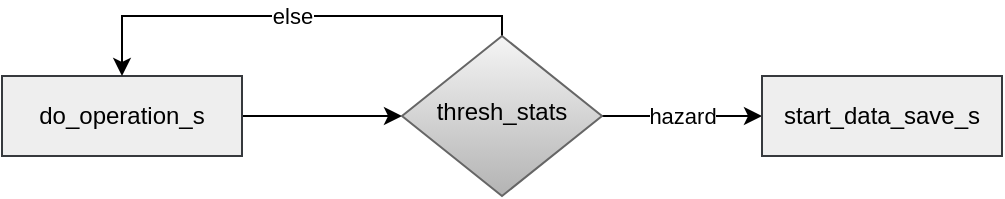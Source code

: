 <mxfile version="13.6.2" type="device"><diagram id="17C6e81rfE94AVIdjTwm" name="Page-1"><mxGraphModel dx="918" dy="678" grid="1" gridSize="10" guides="1" tooltips="1" connect="1" arrows="1" fold="1" page="1" pageScale="1" pageWidth="827" pageHeight="1169" math="0" shadow="0"><root><mxCell id="0"/><mxCell id="1" parent="0"/><mxCell id="Zk45gk7m8Pc_TiMyJNc5-6" style="edgeStyle=orthogonalEdgeStyle;rounded=0;orthogonalLoop=1;jettySize=auto;html=1;exitX=1;exitY=0.5;exitDx=0;exitDy=0;entryX=0;entryY=0.5;entryDx=0;entryDy=0;" edge="1" parent="1" source="Zk45gk7m8Pc_TiMyJNc5-1" target="Zk45gk7m8Pc_TiMyJNc5-4"><mxGeometry relative="1" as="geometry"/></mxCell><mxCell id="Zk45gk7m8Pc_TiMyJNc5-1" value="do_operation_s" style="rounded=0;whiteSpace=wrap;html=1;fontSize=12;glass=0;strokeWidth=1;shadow=0;fillColor=#eeeeee;strokeColor=#36393d;" vertex="1" parent="1"><mxGeometry x="200" y="230" width="120" height="40" as="geometry"/></mxCell><mxCell id="Zk45gk7m8Pc_TiMyJNc5-2" value="else" style="edgeStyle=orthogonalEdgeStyle;rounded=0;orthogonalLoop=1;jettySize=auto;html=1;exitX=0.5;exitY=0;exitDx=0;exitDy=0;" edge="1" parent="1" source="Zk45gk7m8Pc_TiMyJNc5-4"><mxGeometry relative="1" as="geometry"><Array as="points"><mxPoint x="450" y="200"/><mxPoint x="260" y="200"/></Array><mxPoint x="260" y="230" as="targetPoint"/></mxGeometry></mxCell><mxCell id="Zk45gk7m8Pc_TiMyJNc5-3" value="hazard" style="edgeStyle=orthogonalEdgeStyle;rounded=0;orthogonalLoop=1;jettySize=auto;html=1;exitX=1;exitY=0.5;exitDx=0;exitDy=0;entryX=0;entryY=0.5;entryDx=0;entryDy=0;" edge="1" parent="1" source="Zk45gk7m8Pc_TiMyJNc5-4" target="Zk45gk7m8Pc_TiMyJNc5-5"><mxGeometry relative="1" as="geometry"/></mxCell><mxCell id="Zk45gk7m8Pc_TiMyJNc5-4" value="thresh_stats" style="rhombus;whiteSpace=wrap;html=1;shadow=0;fontFamily=Helvetica;fontSize=12;align=center;strokeWidth=1;spacing=6;spacingTop=-4;fillColor=#f5f5f5;strokeColor=#666666;gradientColor=#b3b3b3;" vertex="1" parent="1"><mxGeometry x="400" y="210" width="100" height="80" as="geometry"/></mxCell><mxCell id="Zk45gk7m8Pc_TiMyJNc5-5" value="start_data_save_s" style="rounded=0;whiteSpace=wrap;html=1;fontSize=12;glass=0;strokeWidth=1;shadow=0;fillColor=#eeeeee;strokeColor=#36393d;" vertex="1" parent="1"><mxGeometry x="580" y="230" width="120" height="40" as="geometry"/></mxCell></root></mxGraphModel></diagram></mxfile>